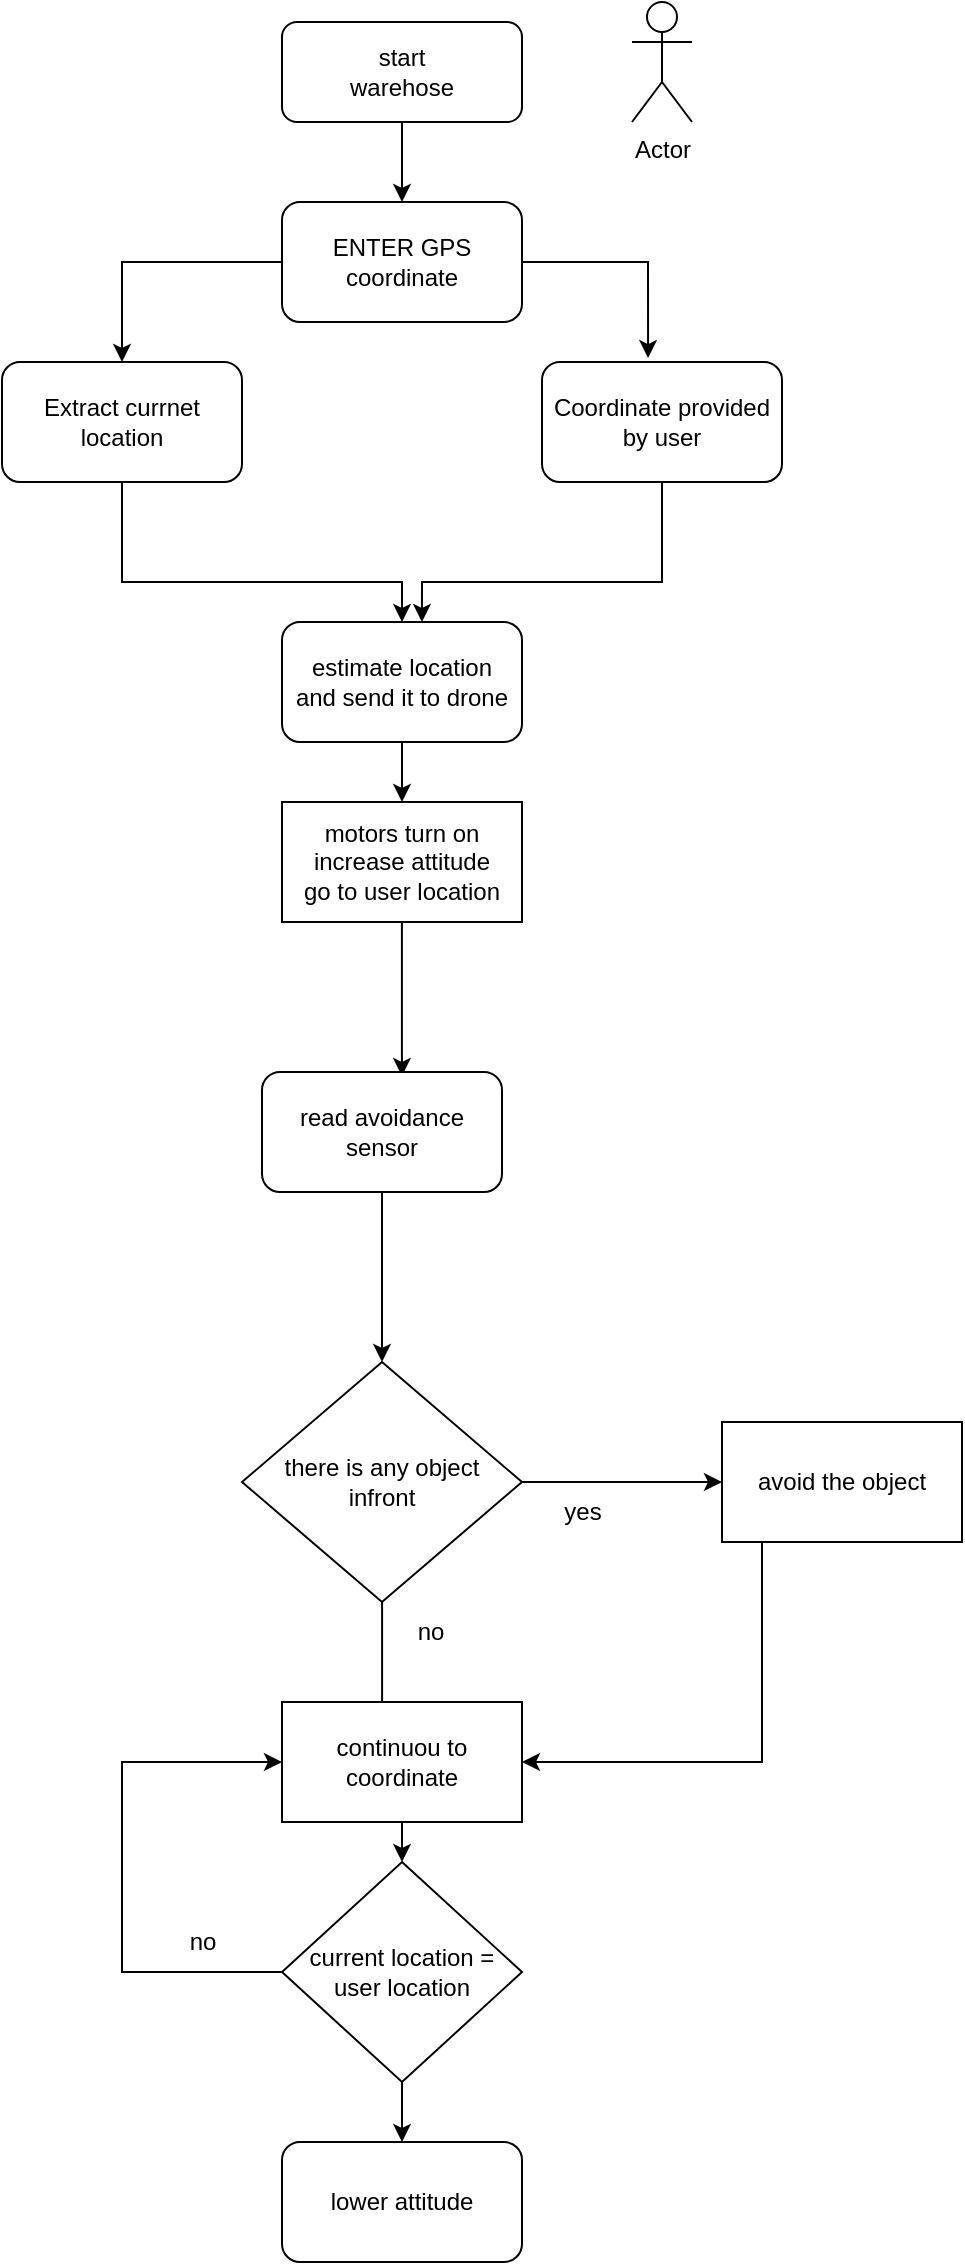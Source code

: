 <mxfile version="20.4.0" type="github">
  <diagram id="C5RBs43oDa-KdzZeNtuy" name="Page-1">
    <mxGraphModel dx="1422" dy="744" grid="1" gridSize="10" guides="1" tooltips="1" connect="1" arrows="1" fold="1" page="1" pageScale="1" pageWidth="827" pageHeight="1169" math="0" shadow="0">
      <root>
        <mxCell id="WIyWlLk6GJQsqaUBKTNV-0" />
        <mxCell id="WIyWlLk6GJQsqaUBKTNV-1" parent="WIyWlLk6GJQsqaUBKTNV-0" />
        <mxCell id="NwxGtyJ54GqqU0LvO2ry-4" style="edgeStyle=orthogonalEdgeStyle;rounded=0;orthogonalLoop=1;jettySize=auto;html=1;entryX=0.5;entryY=0;entryDx=0;entryDy=0;" edge="1" parent="WIyWlLk6GJQsqaUBKTNV-1" source="WIyWlLk6GJQsqaUBKTNV-3" target="NwxGtyJ54GqqU0LvO2ry-1">
          <mxGeometry relative="1" as="geometry" />
        </mxCell>
        <mxCell id="WIyWlLk6GJQsqaUBKTNV-3" value="&lt;div&gt;start&lt;/div&gt;&lt;div&gt;warehose&lt;br&gt;&lt;/div&gt;" style="rounded=1;whiteSpace=wrap;html=1;fontSize=12;glass=0;strokeWidth=1;shadow=0;" parent="WIyWlLk6GJQsqaUBKTNV-1" vertex="1">
          <mxGeometry x="340" y="30" width="120" height="50" as="geometry" />
        </mxCell>
        <mxCell id="NwxGtyJ54GqqU0LvO2ry-14" style="edgeStyle=orthogonalEdgeStyle;rounded=0;orthogonalLoop=1;jettySize=auto;html=1;entryX=0.442;entryY=-0.033;entryDx=0;entryDy=0;entryPerimeter=0;" edge="1" parent="WIyWlLk6GJQsqaUBKTNV-1" source="NwxGtyJ54GqqU0LvO2ry-1" target="NwxGtyJ54GqqU0LvO2ry-6">
          <mxGeometry relative="1" as="geometry" />
        </mxCell>
        <mxCell id="NwxGtyJ54GqqU0LvO2ry-19" style="edgeStyle=orthogonalEdgeStyle;rounded=0;orthogonalLoop=1;jettySize=auto;html=1;exitX=0;exitY=0.5;exitDx=0;exitDy=0;entryX=0.5;entryY=0;entryDx=0;entryDy=0;" edge="1" parent="WIyWlLk6GJQsqaUBKTNV-1" source="NwxGtyJ54GqqU0LvO2ry-1" target="NwxGtyJ54GqqU0LvO2ry-16">
          <mxGeometry relative="1" as="geometry" />
        </mxCell>
        <mxCell id="NwxGtyJ54GqqU0LvO2ry-1" value="ENTER GPS coordinate " style="rounded=1;whiteSpace=wrap;html=1;" vertex="1" parent="WIyWlLk6GJQsqaUBKTNV-1">
          <mxGeometry x="340" y="120" width="120" height="60" as="geometry" />
        </mxCell>
        <mxCell id="NwxGtyJ54GqqU0LvO2ry-22" style="edgeStyle=orthogonalEdgeStyle;rounded=0;orthogonalLoop=1;jettySize=auto;html=1;entryX=0.583;entryY=0;entryDx=0;entryDy=0;entryPerimeter=0;" edge="1" parent="WIyWlLk6GJQsqaUBKTNV-1" source="NwxGtyJ54GqqU0LvO2ry-6" target="NwxGtyJ54GqqU0LvO2ry-20">
          <mxGeometry relative="1" as="geometry">
            <Array as="points">
              <mxPoint x="530" y="310" />
              <mxPoint x="410" y="310" />
            </Array>
          </mxGeometry>
        </mxCell>
        <mxCell id="NwxGtyJ54GqqU0LvO2ry-6" value="&lt;div&gt;Coordinate provided &lt;br&gt;&lt;/div&gt;&lt;div&gt;by user&lt;br&gt; &lt;/div&gt;" style="rounded=1;whiteSpace=wrap;html=1;" vertex="1" parent="WIyWlLk6GJQsqaUBKTNV-1">
          <mxGeometry x="470" y="200" width="120" height="60" as="geometry" />
        </mxCell>
        <mxCell id="NwxGtyJ54GqqU0LvO2ry-21" style="edgeStyle=orthogonalEdgeStyle;rounded=0;orthogonalLoop=1;jettySize=auto;html=1;entryX=0.5;entryY=0;entryDx=0;entryDy=0;" edge="1" parent="WIyWlLk6GJQsqaUBKTNV-1" source="NwxGtyJ54GqqU0LvO2ry-16" target="NwxGtyJ54GqqU0LvO2ry-20">
          <mxGeometry relative="1" as="geometry">
            <Array as="points">
              <mxPoint x="260" y="310" />
              <mxPoint x="400" y="310" />
            </Array>
          </mxGeometry>
        </mxCell>
        <mxCell id="NwxGtyJ54GqqU0LvO2ry-16" value="Extract currnet location" style="rounded=1;whiteSpace=wrap;html=1;" vertex="1" parent="WIyWlLk6GJQsqaUBKTNV-1">
          <mxGeometry x="200" y="200" width="120" height="60" as="geometry" />
        </mxCell>
        <mxCell id="NwxGtyJ54GqqU0LvO2ry-29" style="edgeStyle=orthogonalEdgeStyle;rounded=0;orthogonalLoop=1;jettySize=auto;html=1;entryX=0.5;entryY=0;entryDx=0;entryDy=0;" edge="1" parent="WIyWlLk6GJQsqaUBKTNV-1" source="NwxGtyJ54GqqU0LvO2ry-20" target="NwxGtyJ54GqqU0LvO2ry-28">
          <mxGeometry relative="1" as="geometry" />
        </mxCell>
        <mxCell id="NwxGtyJ54GqqU0LvO2ry-20" value="&lt;div&gt;estimate location&lt;/div&gt;&lt;div&gt;and send it to drone&lt;br&gt; &lt;/div&gt;" style="rounded=1;whiteSpace=wrap;html=1;" vertex="1" parent="WIyWlLk6GJQsqaUBKTNV-1">
          <mxGeometry x="340" y="330" width="120" height="60" as="geometry" />
        </mxCell>
        <mxCell id="NwxGtyJ54GqqU0LvO2ry-45" style="edgeStyle=orthogonalEdgeStyle;rounded=0;orthogonalLoop=1;jettySize=auto;html=1;entryX=0.583;entryY=0.033;entryDx=0;entryDy=0;entryPerimeter=0;" edge="1" parent="WIyWlLk6GJQsqaUBKTNV-1" source="NwxGtyJ54GqqU0LvO2ry-28" target="NwxGtyJ54GqqU0LvO2ry-30">
          <mxGeometry relative="1" as="geometry" />
        </mxCell>
        <mxCell id="NwxGtyJ54GqqU0LvO2ry-28" value="&lt;div&gt;motors turn on&lt;/div&gt;&lt;div&gt;increase attitude&lt;br&gt;&lt;/div&gt;&lt;div&gt;go to user location&lt;br&gt;&lt;/div&gt;" style="rounded=0;whiteSpace=wrap;html=1;" vertex="1" parent="WIyWlLk6GJQsqaUBKTNV-1">
          <mxGeometry x="340" y="420" width="120" height="60" as="geometry" />
        </mxCell>
        <mxCell id="NwxGtyJ54GqqU0LvO2ry-34" style="edgeStyle=orthogonalEdgeStyle;rounded=0;orthogonalLoop=1;jettySize=auto;html=1;exitX=0.5;exitY=1;exitDx=0;exitDy=0;entryX=0.5;entryY=0;entryDx=0;entryDy=0;" edge="1" parent="WIyWlLk6GJQsqaUBKTNV-1" source="NwxGtyJ54GqqU0LvO2ry-30" target="NwxGtyJ54GqqU0LvO2ry-33">
          <mxGeometry relative="1" as="geometry" />
        </mxCell>
        <mxCell id="NwxGtyJ54GqqU0LvO2ry-30" value="read avoidance sensor" style="rounded=1;whiteSpace=wrap;html=1;" vertex="1" parent="WIyWlLk6GJQsqaUBKTNV-1">
          <mxGeometry x="330" y="555" width="120" height="60" as="geometry" />
        </mxCell>
        <mxCell id="NwxGtyJ54GqqU0LvO2ry-36" style="edgeStyle=orthogonalEdgeStyle;rounded=0;orthogonalLoop=1;jettySize=auto;html=1;exitX=1;exitY=0.5;exitDx=0;exitDy=0;entryX=0;entryY=0.5;entryDx=0;entryDy=0;" edge="1" parent="WIyWlLk6GJQsqaUBKTNV-1" source="NwxGtyJ54GqqU0LvO2ry-33" target="NwxGtyJ54GqqU0LvO2ry-35">
          <mxGeometry relative="1" as="geometry" />
        </mxCell>
        <mxCell id="NwxGtyJ54GqqU0LvO2ry-39" style="edgeStyle=orthogonalEdgeStyle;rounded=0;orthogonalLoop=1;jettySize=auto;html=1;entryX=0.417;entryY=0.167;entryDx=0;entryDy=0;entryPerimeter=0;" edge="1" parent="WIyWlLk6GJQsqaUBKTNV-1" source="NwxGtyJ54GqqU0LvO2ry-33" target="NwxGtyJ54GqqU0LvO2ry-38">
          <mxGeometry relative="1" as="geometry" />
        </mxCell>
        <mxCell id="NwxGtyJ54GqqU0LvO2ry-33" value="&lt;div&gt;there is any object&lt;/div&gt;&lt;div&gt;infront&lt;br&gt;&lt;/div&gt;" style="rhombus;whiteSpace=wrap;html=1;" vertex="1" parent="WIyWlLk6GJQsqaUBKTNV-1">
          <mxGeometry x="320" y="700" width="140" height="120" as="geometry" />
        </mxCell>
        <mxCell id="NwxGtyJ54GqqU0LvO2ry-41" style="edgeStyle=orthogonalEdgeStyle;rounded=0;orthogonalLoop=1;jettySize=auto;html=1;entryX=1;entryY=0.5;entryDx=0;entryDy=0;" edge="1" parent="WIyWlLk6GJQsqaUBKTNV-1" source="NwxGtyJ54GqqU0LvO2ry-35" target="NwxGtyJ54GqqU0LvO2ry-38">
          <mxGeometry relative="1" as="geometry">
            <Array as="points">
              <mxPoint x="580" y="900" />
              <mxPoint x="460" y="900" />
            </Array>
          </mxGeometry>
        </mxCell>
        <mxCell id="NwxGtyJ54GqqU0LvO2ry-35" value="avoid the object" style="rounded=0;whiteSpace=wrap;html=1;" vertex="1" parent="WIyWlLk6GJQsqaUBKTNV-1">
          <mxGeometry x="560" y="730" width="120" height="60" as="geometry" />
        </mxCell>
        <mxCell id="NwxGtyJ54GqqU0LvO2ry-37" value="yes" style="text;html=1;align=center;verticalAlign=middle;resizable=0;points=[];autosize=1;strokeColor=none;fillColor=none;" vertex="1" parent="WIyWlLk6GJQsqaUBKTNV-1">
          <mxGeometry x="470" y="760" width="40" height="30" as="geometry" />
        </mxCell>
        <mxCell id="NwxGtyJ54GqqU0LvO2ry-53" style="edgeStyle=orthogonalEdgeStyle;rounded=0;orthogonalLoop=1;jettySize=auto;html=1;exitX=0.5;exitY=1;exitDx=0;exitDy=0;entryX=0.5;entryY=0;entryDx=0;entryDy=0;" edge="1" parent="WIyWlLk6GJQsqaUBKTNV-1" source="NwxGtyJ54GqqU0LvO2ry-38" target="NwxGtyJ54GqqU0LvO2ry-52">
          <mxGeometry relative="1" as="geometry" />
        </mxCell>
        <mxCell id="NwxGtyJ54GqqU0LvO2ry-38" value="continuou to coordinate" style="rounded=0;whiteSpace=wrap;html=1;" vertex="1" parent="WIyWlLk6GJQsqaUBKTNV-1">
          <mxGeometry x="340" y="870" width="120" height="60" as="geometry" />
        </mxCell>
        <mxCell id="NwxGtyJ54GqqU0LvO2ry-40" value="no" style="text;html=1;align=center;verticalAlign=middle;resizable=0;points=[];autosize=1;strokeColor=none;fillColor=none;" vertex="1" parent="WIyWlLk6GJQsqaUBKTNV-1">
          <mxGeometry x="394" y="820" width="40" height="30" as="geometry" />
        </mxCell>
        <mxCell id="NwxGtyJ54GqqU0LvO2ry-47" value="Actor" style="shape=umlActor;verticalLabelPosition=bottom;verticalAlign=top;html=1;outlineConnect=0;" vertex="1" parent="WIyWlLk6GJQsqaUBKTNV-1">
          <mxGeometry x="515" y="20" width="30" height="60" as="geometry" />
        </mxCell>
        <mxCell id="NwxGtyJ54GqqU0LvO2ry-56" style="edgeStyle=orthogonalEdgeStyle;rounded=0;orthogonalLoop=1;jettySize=auto;html=1;exitX=0;exitY=0.5;exitDx=0;exitDy=0;entryX=0;entryY=0.5;entryDx=0;entryDy=0;" edge="1" parent="WIyWlLk6GJQsqaUBKTNV-1" source="NwxGtyJ54GqqU0LvO2ry-52" target="NwxGtyJ54GqqU0LvO2ry-38">
          <mxGeometry relative="1" as="geometry">
            <Array as="points">
              <mxPoint x="260" y="1005" />
              <mxPoint x="260" y="900" />
            </Array>
          </mxGeometry>
        </mxCell>
        <mxCell id="NwxGtyJ54GqqU0LvO2ry-58" style="edgeStyle=orthogonalEdgeStyle;rounded=0;orthogonalLoop=1;jettySize=auto;html=1;exitX=0.5;exitY=1;exitDx=0;exitDy=0;entryX=0.5;entryY=0;entryDx=0;entryDy=0;" edge="1" parent="WIyWlLk6GJQsqaUBKTNV-1" source="NwxGtyJ54GqqU0LvO2ry-52" target="NwxGtyJ54GqqU0LvO2ry-57">
          <mxGeometry relative="1" as="geometry" />
        </mxCell>
        <mxCell id="NwxGtyJ54GqqU0LvO2ry-52" value="&lt;div&gt;current location =&lt;/div&gt;&lt;div&gt;user location&lt;br&gt;&lt;/div&gt;" style="rhombus;whiteSpace=wrap;html=1;" vertex="1" parent="WIyWlLk6GJQsqaUBKTNV-1">
          <mxGeometry x="340" y="950" width="120" height="110" as="geometry" />
        </mxCell>
        <mxCell id="NwxGtyJ54GqqU0LvO2ry-55" value="no" style="text;html=1;align=center;verticalAlign=middle;resizable=0;points=[];autosize=1;strokeColor=none;fillColor=none;" vertex="1" parent="WIyWlLk6GJQsqaUBKTNV-1">
          <mxGeometry x="280" y="975" width="40" height="30" as="geometry" />
        </mxCell>
        <mxCell id="NwxGtyJ54GqqU0LvO2ry-57" value="lower attitude " style="rounded=1;whiteSpace=wrap;html=1;" vertex="1" parent="WIyWlLk6GJQsqaUBKTNV-1">
          <mxGeometry x="340" y="1090" width="120" height="60" as="geometry" />
        </mxCell>
      </root>
    </mxGraphModel>
  </diagram>
</mxfile>
